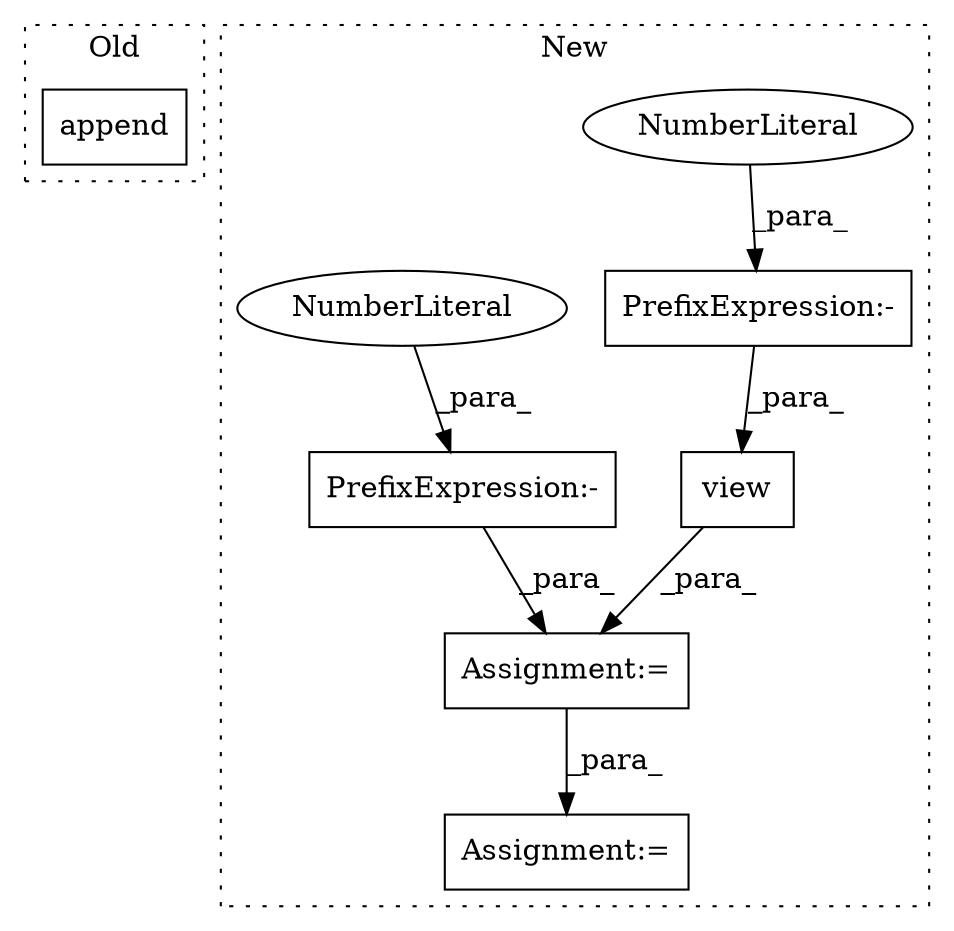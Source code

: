 digraph G {
subgraph cluster0 {
1 [label="append" a="32" s="942,988" l="7,1" shape="box"];
label = "Old";
style="dotted";
}
subgraph cluster1 {
2 [label="view" a="32" s="681,690" l="5,1" shape="box"];
3 [label="PrefixExpression:-" a="38" s="688" l="1" shape="box"];
4 [label="NumberLiteral" a="34" s="689" l="1" shape="ellipse"];
5 [label="Assignment:=" a="7" s="870" l="1" shape="box"];
6 [label="Assignment:=" a="7" s="625" l="1" shape="box"];
7 [label="PrefixExpression:-" a="38" s="664" l="1" shape="box"];
8 [label="NumberLiteral" a="34" s="665" l="1" shape="ellipse"];
label = "New";
style="dotted";
}
2 -> 6 [label="_para_"];
3 -> 2 [label="_para_"];
4 -> 3 [label="_para_"];
6 -> 5 [label="_para_"];
7 -> 6 [label="_para_"];
8 -> 7 [label="_para_"];
}